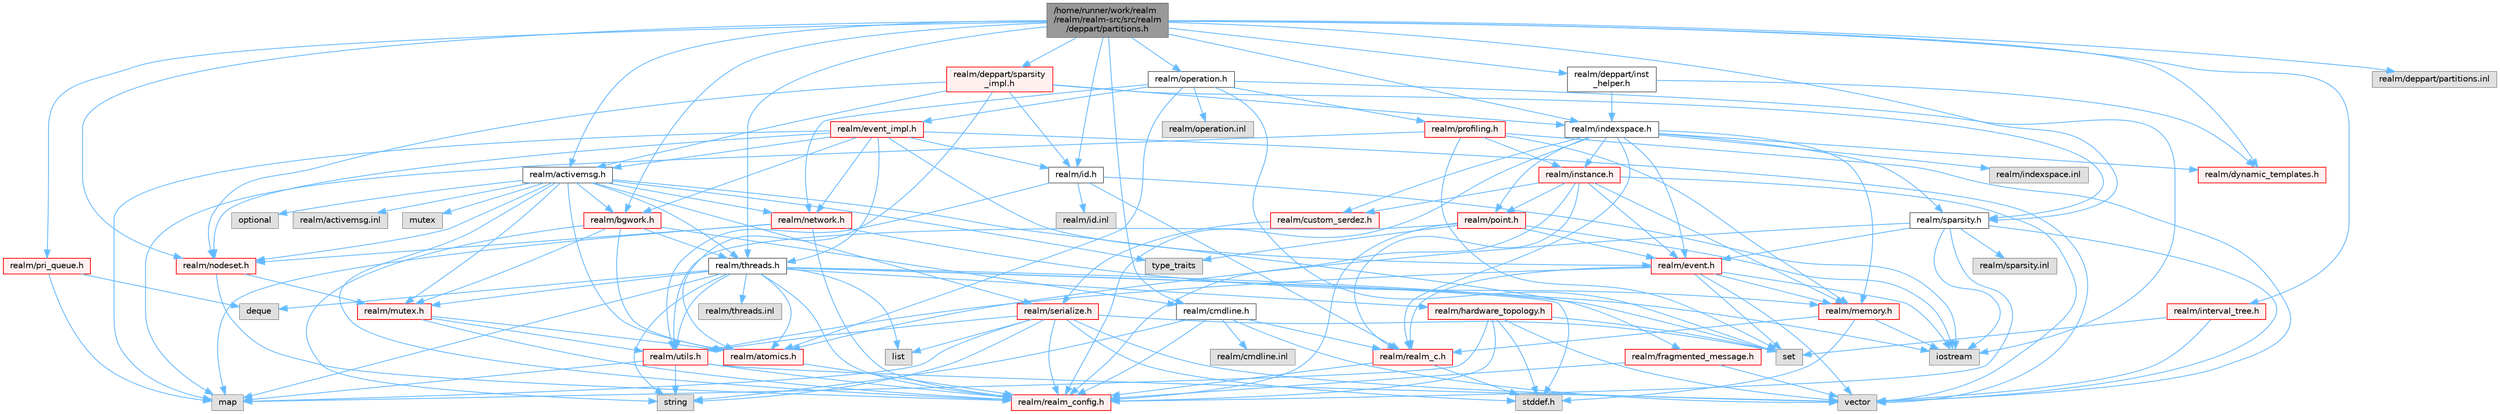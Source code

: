 digraph "/home/runner/work/realm/realm/realm-src/src/realm/deppart/partitions.h"
{
 // LATEX_PDF_SIZE
  bgcolor="transparent";
  edge [fontname=Helvetica,fontsize=10,labelfontname=Helvetica,labelfontsize=10];
  node [fontname=Helvetica,fontsize=10,shape=box,height=0.2,width=0.4];
  Node1 [id="Node000001",label="/home/runner/work/realm\l/realm/realm-src/src/realm\l/deppart/partitions.h",height=0.2,width=0.4,color="gray40", fillcolor="grey60", style="filled", fontcolor="black",tooltip=" "];
  Node1 -> Node2 [id="edge1_Node000001_Node000002",color="steelblue1",style="solid",tooltip=" "];
  Node2 [id="Node000002",label="realm/indexspace.h",height=0.2,width=0.4,color="grey40", fillcolor="white", style="filled",URL="$indexspace_8h.html",tooltip=" "];
  Node2 -> Node3 [id="edge2_Node000002_Node000003",color="steelblue1",style="solid",tooltip=" "];
  Node3 [id="Node000003",label="realm/event.h",height=0.2,width=0.4,color="red", fillcolor="#FFF0F0", style="filled",URL="$event_8h.html",tooltip=" "];
  Node3 -> Node4 [id="edge3_Node000003_Node000004",color="steelblue1",style="solid",tooltip=" "];
  Node4 [id="Node000004",label="realm/realm_c.h",height=0.2,width=0.4,color="red", fillcolor="#FFF0F0", style="filled",URL="$realm__c_8h.html",tooltip=" "];
  Node4 -> Node5 [id="edge4_Node000004_Node000005",color="steelblue1",style="solid",tooltip=" "];
  Node5 [id="Node000005",label="realm/realm_config.h",height=0.2,width=0.4,color="red", fillcolor="#FFF0F0", style="filled",URL="$realm__config_8h.html",tooltip=" "];
  Node4 -> Node8 [id="edge5_Node000004_Node000008",color="steelblue1",style="solid",tooltip=" "];
  Node8 [id="Node000008",label="stddef.h",height=0.2,width=0.4,color="grey60", fillcolor="#E0E0E0", style="filled",tooltip=" "];
  Node3 -> Node10 [id="edge6_Node000003_Node000010",color="steelblue1",style="solid",tooltip=" "];
  Node10 [id="Node000010",label="realm/utils.h",height=0.2,width=0.4,color="red", fillcolor="#FFF0F0", style="filled",URL="$utils_8h.html",tooltip=" "];
  Node10 -> Node5 [id="edge7_Node000010_Node000005",color="steelblue1",style="solid",tooltip=" "];
  Node10 -> Node11 [id="edge8_Node000010_Node000011",color="steelblue1",style="solid",tooltip=" "];
  Node11 [id="Node000011",label="string",height=0.2,width=0.4,color="grey60", fillcolor="#E0E0E0", style="filled",tooltip=" "];
  Node10 -> Node13 [id="edge9_Node000010_Node000013",color="steelblue1",style="solid",tooltip=" "];
  Node13 [id="Node000013",label="vector",height=0.2,width=0.4,color="grey60", fillcolor="#E0E0E0", style="filled",tooltip=" "];
  Node10 -> Node14 [id="edge10_Node000010_Node000014",color="steelblue1",style="solid",tooltip=" "];
  Node14 [id="Node000014",label="map",height=0.2,width=0.4,color="grey60", fillcolor="#E0E0E0", style="filled",tooltip=" "];
  Node3 -> Node19 [id="edge11_Node000003_Node000019",color="steelblue1",style="solid",tooltip=" "];
  Node19 [id="Node000019",label="realm/memory.h",height=0.2,width=0.4,color="red", fillcolor="#FFF0F0", style="filled",URL="$memory_8h.html",tooltip=" "];
  Node19 -> Node4 [id="edge12_Node000019_Node000004",color="steelblue1",style="solid",tooltip=" "];
  Node19 -> Node8 [id="edge13_Node000019_Node000008",color="steelblue1",style="solid",tooltip=" "];
  Node19 -> Node20 [id="edge14_Node000019_Node000020",color="steelblue1",style="solid",tooltip=" "];
  Node20 [id="Node000020",label="iostream",height=0.2,width=0.4,color="grey60", fillcolor="#E0E0E0", style="filled",tooltip=" "];
  Node3 -> Node13 [id="edge15_Node000003_Node000013",color="steelblue1",style="solid",tooltip=" "];
  Node3 -> Node22 [id="edge16_Node000003_Node000022",color="steelblue1",style="solid",tooltip=" "];
  Node22 [id="Node000022",label="set",height=0.2,width=0.4,color="grey60", fillcolor="#E0E0E0", style="filled",tooltip=" "];
  Node3 -> Node20 [id="edge17_Node000003_Node000020",color="steelblue1",style="solid",tooltip=" "];
  Node2 -> Node19 [id="edge18_Node000002_Node000019",color="steelblue1",style="solid",tooltip=" "];
  Node2 -> Node24 [id="edge19_Node000002_Node000024",color="steelblue1",style="solid",tooltip=" "];
  Node24 [id="Node000024",label="realm/point.h",height=0.2,width=0.4,color="red", fillcolor="#FFF0F0", style="filled",URL="$point_8h.html",tooltip=" "];
  Node24 -> Node5 [id="edge20_Node000024_Node000005",color="steelblue1",style="solid",tooltip=" "];
  Node24 -> Node3 [id="edge21_Node000024_Node000003",color="steelblue1",style="solid",tooltip=" "];
  Node24 -> Node10 [id="edge22_Node000024_Node000010",color="steelblue1",style="solid",tooltip=" "];
  Node24 -> Node20 [id="edge23_Node000024_Node000020",color="steelblue1",style="solid",tooltip=" "];
  Node24 -> Node25 [id="edge24_Node000024_Node000025",color="steelblue1",style="solid",tooltip=" "];
  Node25 [id="Node000025",label="type_traits",height=0.2,width=0.4,color="grey60", fillcolor="#E0E0E0", style="filled",tooltip=" "];
  Node2 -> Node27 [id="edge25_Node000002_Node000027",color="steelblue1",style="solid",tooltip=" "];
  Node27 [id="Node000027",label="realm/instance.h",height=0.2,width=0.4,color="red", fillcolor="#FFF0F0", style="filled",URL="$instance_8h.html",tooltip=" "];
  Node27 -> Node5 [id="edge26_Node000027_Node000005",color="steelblue1",style="solid",tooltip=" "];
  Node27 -> Node4 [id="edge27_Node000027_Node000004",color="steelblue1",style="solid",tooltip=" "];
  Node27 -> Node3 [id="edge28_Node000027_Node000003",color="steelblue1",style="solid",tooltip=" "];
  Node27 -> Node19 [id="edge29_Node000027_Node000019",color="steelblue1",style="solid",tooltip=" "];
  Node27 -> Node24 [id="edge30_Node000027_Node000024",color="steelblue1",style="solid",tooltip=" "];
  Node27 -> Node30 [id="edge31_Node000027_Node000030",color="steelblue1",style="solid",tooltip=" "];
  Node30 [id="Node000030",label="realm/custom_serdez.h",height=0.2,width=0.4,color="red", fillcolor="#FFF0F0", style="filled",URL="$custom__serdez_8h.html",tooltip=" "];
  Node30 -> Node31 [id="edge32_Node000030_Node000031",color="steelblue1",style="solid",tooltip=" "];
  Node31 [id="Node000031",label="realm/serialize.h",height=0.2,width=0.4,color="red", fillcolor="#FFF0F0", style="filled",URL="$serialize_8h.html",tooltip=" "];
  Node31 -> Node5 [id="edge33_Node000031_Node000005",color="steelblue1",style="solid",tooltip=" "];
  Node31 -> Node10 [id="edge34_Node000031_Node000010",color="steelblue1",style="solid",tooltip=" "];
  Node31 -> Node8 [id="edge35_Node000031_Node000008",color="steelblue1",style="solid",tooltip=" "];
  Node31 -> Node13 [id="edge36_Node000031_Node000013",color="steelblue1",style="solid",tooltip=" "];
  Node31 -> Node34 [id="edge37_Node000031_Node000034",color="steelblue1",style="solid",tooltip=" "];
  Node34 [id="Node000034",label="list",height=0.2,width=0.4,color="grey60", fillcolor="#E0E0E0", style="filled",tooltip=" "];
  Node31 -> Node22 [id="edge38_Node000031_Node000022",color="steelblue1",style="solid",tooltip=" "];
  Node31 -> Node14 [id="edge39_Node000031_Node000014",color="steelblue1",style="solid",tooltip=" "];
  Node31 -> Node11 [id="edge40_Node000031_Node000011",color="steelblue1",style="solid",tooltip=" "];
  Node27 -> Node13 [id="edge41_Node000027_Node000013",color="steelblue1",style="solid",tooltip=" "];
  Node2 -> Node4 [id="edge42_Node000002_Node000004",color="steelblue1",style="solid",tooltip=" "];
  Node2 -> Node5 [id="edge43_Node000002_Node000005",color="steelblue1",style="solid",tooltip=" "];
  Node2 -> Node40 [id="edge44_Node000002_Node000040",color="steelblue1",style="solid",tooltip=" "];
  Node40 [id="Node000040",label="realm/sparsity.h",height=0.2,width=0.4,color="grey40", fillcolor="white", style="filled",URL="$sparsity_8h.html",tooltip=" "];
  Node40 -> Node5 [id="edge45_Node000040_Node000005",color="steelblue1",style="solid",tooltip=" "];
  Node40 -> Node3 [id="edge46_Node000040_Node000003",color="steelblue1",style="solid",tooltip=" "];
  Node40 -> Node41 [id="edge47_Node000040_Node000041",color="steelblue1",style="solid",tooltip=" "];
  Node41 [id="Node000041",label="realm/atomics.h",height=0.2,width=0.4,color="red", fillcolor="#FFF0F0", style="filled",URL="$atomics_8h.html",tooltip=" "];
  Node41 -> Node5 [id="edge48_Node000041_Node000005",color="steelblue1",style="solid",tooltip=" "];
  Node40 -> Node20 [id="edge49_Node000040_Node000020",color="steelblue1",style="solid",tooltip=" "];
  Node40 -> Node13 [id="edge50_Node000040_Node000013",color="steelblue1",style="solid",tooltip=" "];
  Node40 -> Node44 [id="edge51_Node000040_Node000044",color="steelblue1",style="solid",tooltip=" "];
  Node44 [id="Node000044",label="realm/sparsity.inl",height=0.2,width=0.4,color="grey60", fillcolor="#E0E0E0", style="filled",tooltip=" "];
  Node2 -> Node45 [id="edge52_Node000002_Node000045",color="steelblue1",style="solid",tooltip=" "];
  Node45 [id="Node000045",label="realm/dynamic_templates.h",height=0.2,width=0.4,color="red", fillcolor="#FFF0F0", style="filled",URL="$dynamic__templates_8h.html",tooltip=" "];
  Node2 -> Node30 [id="edge53_Node000002_Node000030",color="steelblue1",style="solid",tooltip=" "];
  Node2 -> Node47 [id="edge54_Node000002_Node000047",color="steelblue1",style="solid",tooltip=" "];
  Node47 [id="Node000047",label="realm/indexspace.inl",height=0.2,width=0.4,color="grey60", fillcolor="#E0E0E0", style="filled",tooltip=" "];
  Node1 -> Node40 [id="edge55_Node000001_Node000040",color="steelblue1",style="solid",tooltip=" "];
  Node1 -> Node48 [id="edge56_Node000001_Node000048",color="steelblue1",style="solid",tooltip=" "];
  Node48 [id="Node000048",label="realm/activemsg.h",height=0.2,width=0.4,color="grey40", fillcolor="white", style="filled",URL="$activemsg_8h.html",tooltip=" "];
  Node48 -> Node5 [id="edge57_Node000048_Node000005",color="steelblue1",style="solid",tooltip=" "];
  Node48 -> Node49 [id="edge58_Node000048_Node000049",color="steelblue1",style="solid",tooltip=" "];
  Node49 [id="Node000049",label="realm/fragmented_message.h",height=0.2,width=0.4,color="red", fillcolor="#FFF0F0", style="filled",URL="$fragmented__message_8h.html",tooltip="Helper utility for reconstructing large ActiveMessages that were split into multiple network packets."];
  Node49 -> Node5 [id="edge59_Node000049_Node000005",color="steelblue1",style="solid",tooltip=" "];
  Node49 -> Node13 [id="edge60_Node000049_Node000013",color="steelblue1",style="solid",tooltip=" "];
  Node48 -> Node51 [id="edge61_Node000048_Node000051",color="steelblue1",style="solid",tooltip=" "];
  Node51 [id="Node000051",label="realm/mutex.h",height=0.2,width=0.4,color="red", fillcolor="#FFF0F0", style="filled",URL="$mutex_8h.html",tooltip=" "];
  Node51 -> Node5 [id="edge62_Node000051_Node000005",color="steelblue1",style="solid",tooltip=" "];
  Node51 -> Node10 [id="edge63_Node000051_Node000010",color="steelblue1",style="solid",tooltip=" "];
  Node51 -> Node41 [id="edge64_Node000051_Node000041",color="steelblue1",style="solid",tooltip=" "];
  Node48 -> Node31 [id="edge65_Node000048_Node000031",color="steelblue1",style="solid",tooltip=" "];
  Node48 -> Node53 [id="edge66_Node000048_Node000053",color="steelblue1",style="solid",tooltip=" "];
  Node53 [id="Node000053",label="realm/nodeset.h",height=0.2,width=0.4,color="red", fillcolor="#FFF0F0", style="filled",URL="$nodeset_8h.html",tooltip=" "];
  Node53 -> Node5 [id="edge67_Node000053_Node000005",color="steelblue1",style="solid",tooltip=" "];
  Node53 -> Node51 [id="edge68_Node000053_Node000051",color="steelblue1",style="solid",tooltip=" "];
  Node48 -> Node56 [id="edge69_Node000048_Node000056",color="steelblue1",style="solid",tooltip=" "];
  Node56 [id="Node000056",label="realm/network.h",height=0.2,width=0.4,color="red", fillcolor="#FFF0F0", style="filled",URL="$network_8h.html",tooltip=" "];
  Node56 -> Node5 [id="edge70_Node000056_Node000005",color="steelblue1",style="solid",tooltip=" "];
  Node56 -> Node53 [id="edge71_Node000056_Node000053",color="steelblue1",style="solid",tooltip=" "];
  Node56 -> Node19 [id="edge72_Node000056_Node000019",color="steelblue1",style="solid",tooltip=" "];
  Node56 -> Node14 [id="edge73_Node000056_Node000014",color="steelblue1",style="solid",tooltip=" "];
  Node48 -> Node41 [id="edge74_Node000048_Node000041",color="steelblue1",style="solid",tooltip=" "];
  Node48 -> Node62 [id="edge75_Node000048_Node000062",color="steelblue1",style="solid",tooltip=" "];
  Node62 [id="Node000062",label="realm/threads.h",height=0.2,width=0.4,color="grey40", fillcolor="white", style="filled",URL="$threads_8h.html",tooltip=" "];
  Node62 -> Node5 [id="edge76_Node000062_Node000005",color="steelblue1",style="solid",tooltip=" "];
  Node62 -> Node51 [id="edge77_Node000062_Node000051",color="steelblue1",style="solid",tooltip=" "];
  Node62 -> Node41 [id="edge78_Node000062_Node000041",color="steelblue1",style="solid",tooltip=" "];
  Node62 -> Node10 [id="edge79_Node000062_Node000010",color="steelblue1",style="solid",tooltip=" "];
  Node62 -> Node63 [id="edge80_Node000062_Node000063",color="steelblue1",style="solid",tooltip=" "];
  Node63 [id="Node000063",label="realm/hardware_topology.h",height=0.2,width=0.4,color="red", fillcolor="#FFF0F0", style="filled",URL="$hardware__topology_8h.html",tooltip=" "];
  Node63 -> Node5 [id="edge81_Node000063_Node000005",color="steelblue1",style="solid",tooltip=" "];
  Node63 -> Node8 [id="edge82_Node000063_Node000008",color="steelblue1",style="solid",tooltip=" "];
  Node63 -> Node22 [id="edge83_Node000063_Node000022",color="steelblue1",style="solid",tooltip=" "];
  Node63 -> Node14 [id="edge84_Node000063_Node000014",color="steelblue1",style="solid",tooltip=" "];
  Node63 -> Node13 [id="edge85_Node000063_Node000013",color="steelblue1",style="solid",tooltip=" "];
  Node62 -> Node8 [id="edge86_Node000062_Node000008",color="steelblue1",style="solid",tooltip=" "];
  Node62 -> Node11 [id="edge87_Node000062_Node000011",color="steelblue1",style="solid",tooltip=" "];
  Node62 -> Node34 [id="edge88_Node000062_Node000034",color="steelblue1",style="solid",tooltip=" "];
  Node62 -> Node22 [id="edge89_Node000062_Node000022",color="steelblue1",style="solid",tooltip=" "];
  Node62 -> Node14 [id="edge90_Node000062_Node000014",color="steelblue1",style="solid",tooltip=" "];
  Node62 -> Node65 [id="edge91_Node000062_Node000065",color="steelblue1",style="solid",tooltip=" "];
  Node65 [id="Node000065",label="deque",height=0.2,width=0.4,color="grey60", fillcolor="#E0E0E0", style="filled",tooltip=" "];
  Node62 -> Node20 [id="edge92_Node000062_Node000020",color="steelblue1",style="solid",tooltip=" "];
  Node62 -> Node66 [id="edge93_Node000062_Node000066",color="steelblue1",style="solid",tooltip=" "];
  Node66 [id="Node000066",label="realm/threads.inl",height=0.2,width=0.4,color="grey60", fillcolor="#E0E0E0", style="filled",tooltip=" "];
  Node48 -> Node67 [id="edge94_Node000048_Node000067",color="steelblue1",style="solid",tooltip=" "];
  Node67 [id="Node000067",label="realm/bgwork.h",height=0.2,width=0.4,color="red", fillcolor="#FFF0F0", style="filled",URL="$bgwork_8h.html",tooltip=" "];
  Node67 -> Node41 [id="edge95_Node000067_Node000041",color="steelblue1",style="solid",tooltip=" "];
  Node67 -> Node62 [id="edge96_Node000067_Node000062",color="steelblue1",style="solid",tooltip=" "];
  Node67 -> Node51 [id="edge97_Node000067_Node000051",color="steelblue1",style="solid",tooltip=" "];
  Node67 -> Node68 [id="edge98_Node000067_Node000068",color="steelblue1",style="solid",tooltip=" "];
  Node68 [id="Node000068",label="realm/cmdline.h",height=0.2,width=0.4,color="grey40", fillcolor="white", style="filled",URL="$cmdline_8h.html",tooltip=" "];
  Node68 -> Node5 [id="edge99_Node000068_Node000005",color="steelblue1",style="solid",tooltip=" "];
  Node68 -> Node4 [id="edge100_Node000068_Node000004",color="steelblue1",style="solid",tooltip=" "];
  Node68 -> Node13 [id="edge101_Node000068_Node000013",color="steelblue1",style="solid",tooltip=" "];
  Node68 -> Node11 [id="edge102_Node000068_Node000011",color="steelblue1",style="solid",tooltip=" "];
  Node68 -> Node69 [id="edge103_Node000068_Node000069",color="steelblue1",style="solid",tooltip=" "];
  Node69 [id="Node000069",label="realm/cmdline.inl",height=0.2,width=0.4,color="grey60", fillcolor="#E0E0E0", style="filled",tooltip=" "];
  Node67 -> Node11 [id="edge104_Node000067_Node000011",color="steelblue1",style="solid",tooltip=" "];
  Node48 -> Node25 [id="edge105_Node000048_Node000025",color="steelblue1",style="solid",tooltip=" "];
  Node48 -> Node72 [id="edge106_Node000048_Node000072",color="steelblue1",style="solid",tooltip=" "];
  Node72 [id="Node000072",label="mutex",height=0.2,width=0.4,color="grey60", fillcolor="#E0E0E0", style="filled",tooltip=" "];
  Node48 -> Node73 [id="edge107_Node000048_Node000073",color="steelblue1",style="solid",tooltip=" "];
  Node73 [id="Node000073",label="optional",height=0.2,width=0.4,color="grey60", fillcolor="#E0E0E0", style="filled",tooltip=" "];
  Node48 -> Node74 [id="edge108_Node000048_Node000074",color="steelblue1",style="solid",tooltip=" "];
  Node74 [id="Node000074",label="realm/activemsg.inl",height=0.2,width=0.4,color="grey60", fillcolor="#E0E0E0", style="filled",tooltip=" "];
  Node1 -> Node75 [id="edge109_Node000001_Node000075",color="steelblue1",style="solid",tooltip=" "];
  Node75 [id="Node000075",label="realm/id.h",height=0.2,width=0.4,color="grey40", fillcolor="white", style="filled",URL="$id_8h.html",tooltip=" "];
  Node75 -> Node4 [id="edge110_Node000075_Node000004",color="steelblue1",style="solid",tooltip=" "];
  Node75 -> Node10 [id="edge111_Node000075_Node000010",color="steelblue1",style="solid",tooltip=" "];
  Node75 -> Node20 [id="edge112_Node000075_Node000020",color="steelblue1",style="solid",tooltip=" "];
  Node75 -> Node76 [id="edge113_Node000075_Node000076",color="steelblue1",style="solid",tooltip=" "];
  Node76 [id="Node000076",label="realm/id.inl",height=0.2,width=0.4,color="grey60", fillcolor="#E0E0E0", style="filled",tooltip=" "];
  Node1 -> Node77 [id="edge114_Node000001_Node000077",color="steelblue1",style="solid",tooltip=" "];
  Node77 [id="Node000077",label="realm/operation.h",height=0.2,width=0.4,color="grey40", fillcolor="white", style="filled",URL="$operation_8h.html",tooltip=" "];
  Node77 -> Node78 [id="edge115_Node000077_Node000078",color="steelblue1",style="solid",tooltip=" "];
  Node78 [id="Node000078",label="realm/profiling.h",height=0.2,width=0.4,color="red", fillcolor="#FFF0F0", style="filled",URL="$profiling_8h.html",tooltip=" "];
  Node78 -> Node13 [id="edge116_Node000078_Node000013",color="steelblue1",style="solid",tooltip=" "];
  Node78 -> Node22 [id="edge117_Node000078_Node000022",color="steelblue1",style="solid",tooltip=" "];
  Node78 -> Node14 [id="edge118_Node000078_Node000014",color="steelblue1",style="solid",tooltip=" "];
  Node78 -> Node19 [id="edge119_Node000078_Node000019",color="steelblue1",style="solid",tooltip=" "];
  Node78 -> Node27 [id="edge120_Node000078_Node000027",color="steelblue1",style="solid",tooltip=" "];
  Node77 -> Node82 [id="edge121_Node000077_Node000082",color="steelblue1",style="solid",tooltip=" "];
  Node82 [id="Node000082",label="realm/event_impl.h",height=0.2,width=0.4,color="red", fillcolor="#FFF0F0", style="filled",URL="$event__impl_8h.html",tooltip=" "];
  Node82 -> Node3 [id="edge122_Node000082_Node000003",color="steelblue1",style="solid",tooltip=" "];
  Node82 -> Node75 [id="edge123_Node000082_Node000075",color="steelblue1",style="solid",tooltip=" "];
  Node82 -> Node53 [id="edge124_Node000082_Node000053",color="steelblue1",style="solid",tooltip=" "];
  Node82 -> Node56 [id="edge125_Node000082_Node000056",color="steelblue1",style="solid",tooltip=" "];
  Node82 -> Node48 [id="edge126_Node000082_Node000048",color="steelblue1",style="solid",tooltip=" "];
  Node82 -> Node62 [id="edge127_Node000082_Node000062",color="steelblue1",style="solid",tooltip=" "];
  Node82 -> Node67 [id="edge128_Node000082_Node000067",color="steelblue1",style="solid",tooltip=" "];
  Node82 -> Node13 [id="edge129_Node000082_Node000013",color="steelblue1",style="solid",tooltip=" "];
  Node82 -> Node14 [id="edge130_Node000082_Node000014",color="steelblue1",style="solid",tooltip=" "];
  Node77 -> Node41 [id="edge131_Node000077_Node000041",color="steelblue1",style="solid",tooltip=" "];
  Node77 -> Node56 [id="edge132_Node000077_Node000056",color="steelblue1",style="solid",tooltip=" "];
  Node77 -> Node22 [id="edge133_Node000077_Node000022",color="steelblue1",style="solid",tooltip=" "];
  Node77 -> Node20 [id="edge134_Node000077_Node000020",color="steelblue1",style="solid",tooltip=" "];
  Node77 -> Node93 [id="edge135_Node000077_Node000093",color="steelblue1",style="solid",tooltip=" "];
  Node93 [id="Node000093",label="realm/operation.inl",height=0.2,width=0.4,color="grey60", fillcolor="#E0E0E0", style="filled",tooltip=" "];
  Node1 -> Node62 [id="edge136_Node000001_Node000062",color="steelblue1",style="solid",tooltip=" "];
  Node1 -> Node68 [id="edge137_Node000001_Node000068",color="steelblue1",style="solid",tooltip=" "];
  Node1 -> Node94 [id="edge138_Node000001_Node000094",color="steelblue1",style="solid",tooltip=" "];
  Node94 [id="Node000094",label="realm/pri_queue.h",height=0.2,width=0.4,color="red", fillcolor="#FFF0F0", style="filled",URL="$pri__queue_8h.html",tooltip=" "];
  Node94 -> Node65 [id="edge139_Node000094_Node000065",color="steelblue1",style="solid",tooltip=" "];
  Node94 -> Node14 [id="edge140_Node000094_Node000014",color="steelblue1",style="solid",tooltip=" "];
  Node1 -> Node53 [id="edge141_Node000001_Node000053",color="steelblue1",style="solid",tooltip=" "];
  Node1 -> Node98 [id="edge142_Node000001_Node000098",color="steelblue1",style="solid",tooltip=" "];
  Node98 [id="Node000098",label="realm/interval_tree.h",height=0.2,width=0.4,color="red", fillcolor="#FFF0F0", style="filled",URL="$interval__tree_8h.html",tooltip=" "];
  Node98 -> Node13 [id="edge143_Node000098_Node000013",color="steelblue1",style="solid",tooltip=" "];
  Node98 -> Node22 [id="edge144_Node000098_Node000022",color="steelblue1",style="solid",tooltip=" "];
  Node1 -> Node45 [id="edge145_Node000001_Node000045",color="steelblue1",style="solid",tooltip=" "];
  Node1 -> Node100 [id="edge146_Node000001_Node000100",color="steelblue1",style="solid",tooltip=" "];
  Node100 [id="Node000100",label="realm/deppart/sparsity\l_impl.h",height=0.2,width=0.4,color="red", fillcolor="#FFF0F0", style="filled",URL="$sparsity__impl_8h.html",tooltip=" "];
  Node100 -> Node2 [id="edge147_Node000100_Node000002",color="steelblue1",style="solid",tooltip=" "];
  Node100 -> Node40 [id="edge148_Node000100_Node000040",color="steelblue1",style="solid",tooltip=" "];
  Node100 -> Node75 [id="edge149_Node000100_Node000075",color="steelblue1",style="solid",tooltip=" "];
  Node100 -> Node48 [id="edge150_Node000100_Node000048",color="steelblue1",style="solid",tooltip=" "];
  Node100 -> Node53 [id="edge151_Node000100_Node000053",color="steelblue1",style="solid",tooltip=" "];
  Node100 -> Node41 [id="edge152_Node000100_Node000041",color="steelblue1",style="solid",tooltip=" "];
  Node1 -> Node103 [id="edge153_Node000001_Node000103",color="steelblue1",style="solid",tooltip=" "];
  Node103 [id="Node000103",label="realm/deppart/inst\l_helper.h",height=0.2,width=0.4,color="grey40", fillcolor="white", style="filled",URL="$inst__helper_8h.html",tooltip=" "];
  Node103 -> Node2 [id="edge154_Node000103_Node000002",color="steelblue1",style="solid",tooltip=" "];
  Node103 -> Node45 [id="edge155_Node000103_Node000045",color="steelblue1",style="solid",tooltip=" "];
  Node1 -> Node67 [id="edge156_Node000001_Node000067",color="steelblue1",style="solid",tooltip=" "];
  Node1 -> Node104 [id="edge157_Node000001_Node000104",color="steelblue1",style="solid",tooltip=" "];
  Node104 [id="Node000104",label="realm/deppart/partitions.inl",height=0.2,width=0.4,color="grey60", fillcolor="#E0E0E0", style="filled",tooltip=" "];
}
